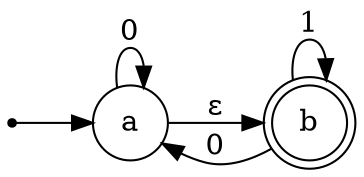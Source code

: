 digraph finite_state_machine {
	rankdir=LR;
	size="8,5"


	node [shape = point]; S;
	node [shape = doublecircle]; b;
	node [shape = circle]; a;

	S -> a;
	a -> b [label = "&#949;"];
	a -> a [label = "0"];
	b -> a [label = "0"];
	b -> b [label = "1"];
}